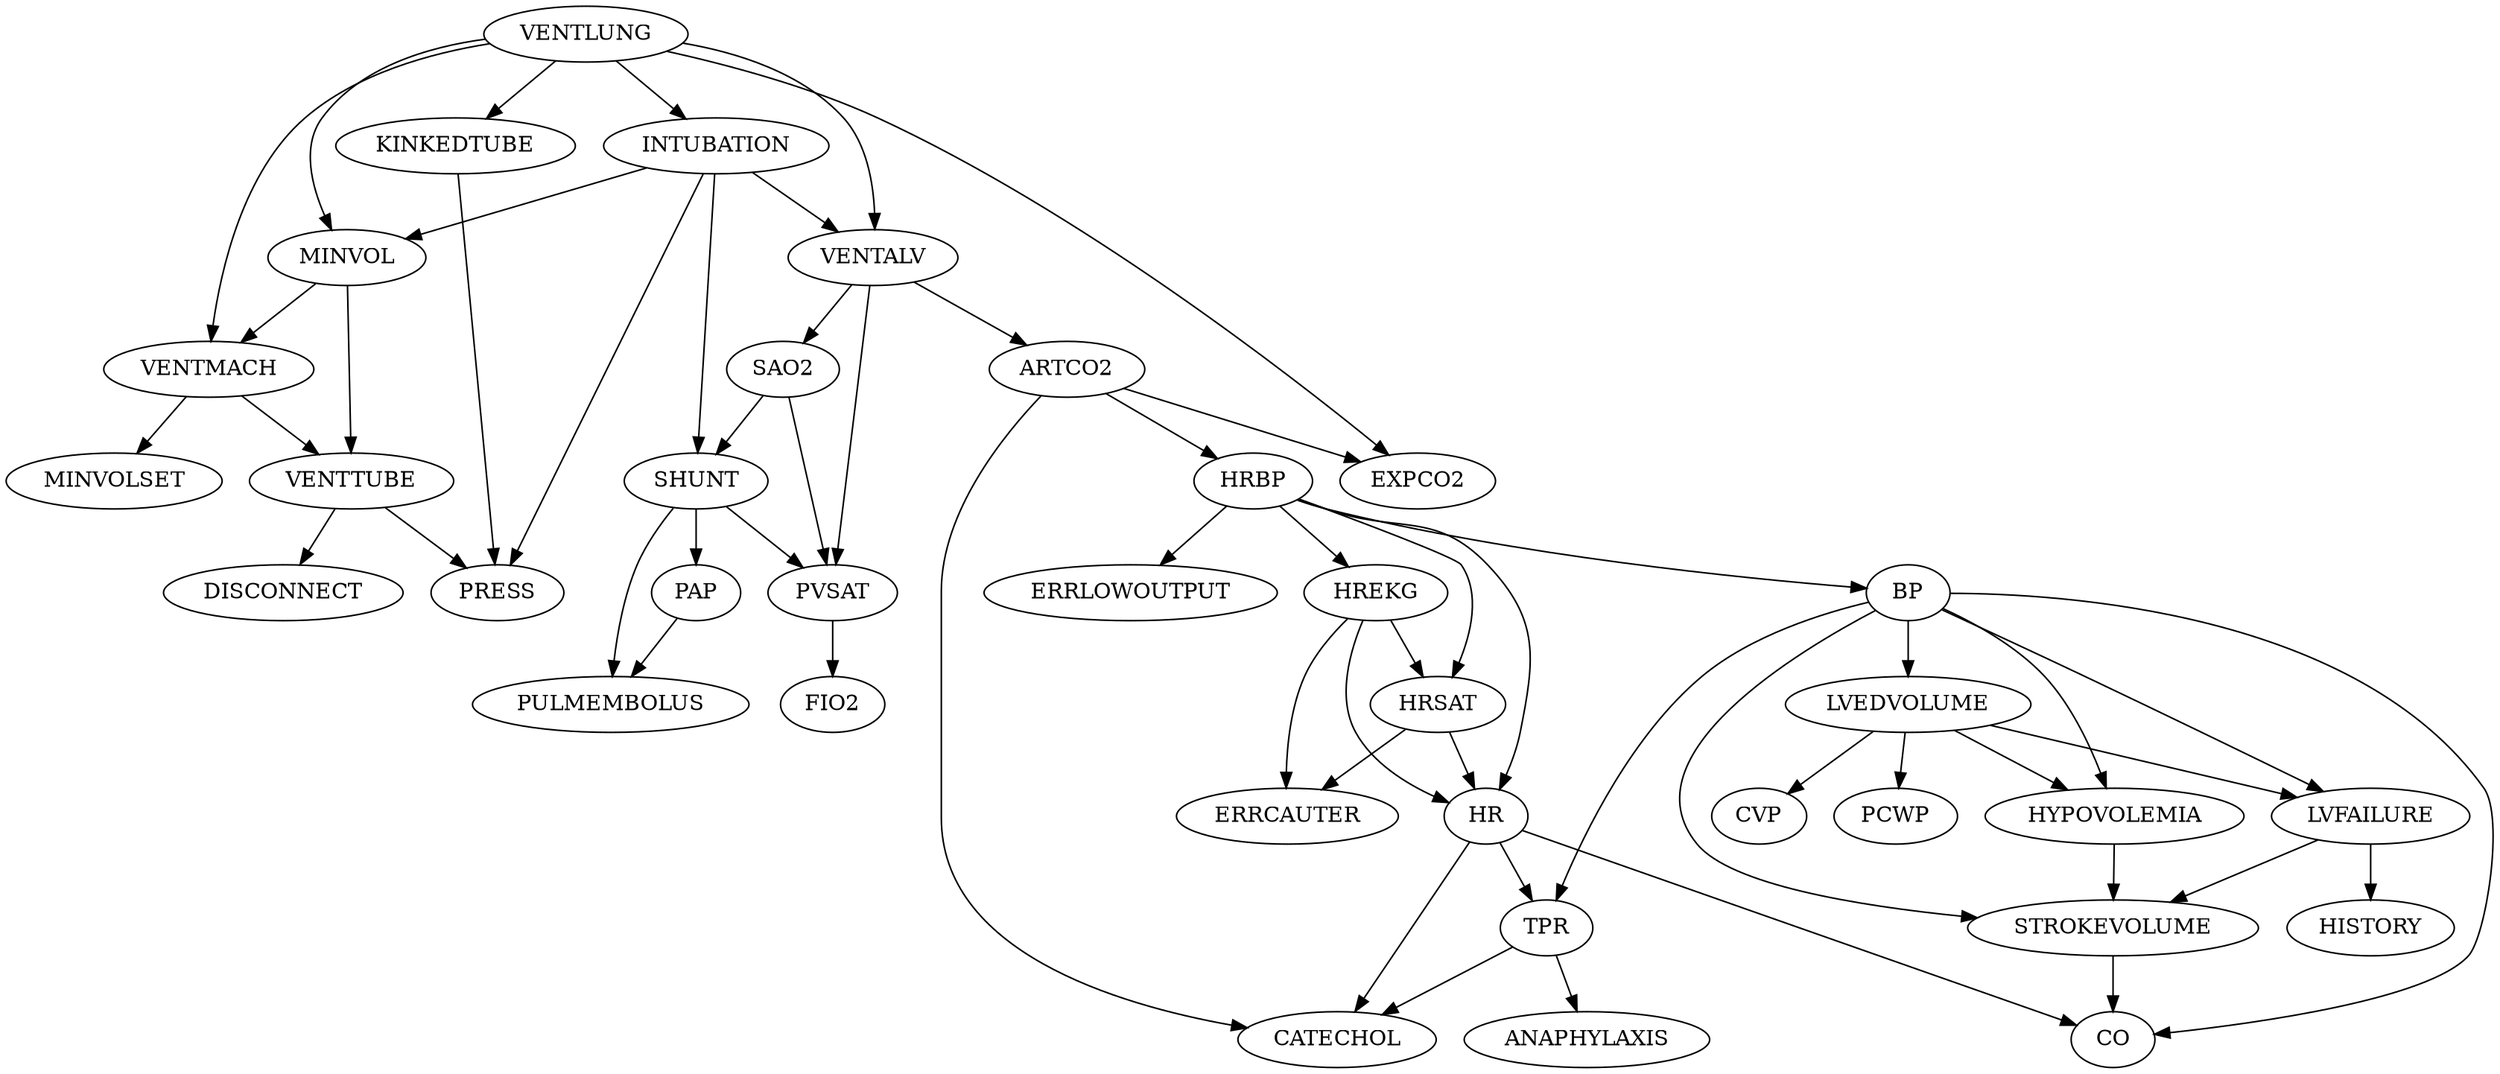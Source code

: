 digraph G {
    "KINKEDTUBE" -> "PRESS";
    "INTUBATION" -> "PRESS";
    "VENTTUBE" -> "PRESS";
    "SAO2" -> "SHUNT";
    "INTUBATION" -> "SHUNT";
    "INTUBATION" -> "MINVOL";
    "VENTLUNG" -> "MINVOL";
    "MINVOL" -> "VENTMACH";
    "VENTLUNG" -> "VENTMACH";
    "HR" -> "TPR";
    "BP" -> "TPR";
    "LVEDVOLUME" -> "PCWP";
    "MINVOL" -> "VENTTUBE";
    "VENTMACH" -> "VENTTUBE";
    "VENTLUNG" -> "KINKEDTUBE";
    "HRBP" -> "BP";
    "PAP" -> "PULMEMBOLUS";
    "SHUNT" -> "PULMEMBOLUS";
    "VENTMACH" -> "MINVOLSET";
    "VENTLUNG" -> "EXPCO2";
    "ARTCO2" -> "EXPCO2";
    "VENTALV" -> "SAO2";
    "ARTCO2" -> "HRBP";
    "HREKG" -> "ERRCAUTER";
    "HRSAT" -> "ERRCAUTER";
    "LVFAILURE" -> "HISTORY";
    "HRBP" -> "HR";
    "HREKG" -> "HR";
    "HRSAT" -> "HR";
    "BP" -> "LVEDVOLUME";
    "LVEDVOLUME" -> "LVFAILURE";
    "BP" -> "LVFAILURE";
    "VENTLUNG" -> "INTUBATION";
    "LVEDVOLUME" -> "HYPOVOLEMIA";
    "BP" -> "HYPOVOLEMIA";
    "STROKEVOLUME" -> "CO";
    "HR" -> "CO";
    "BP" -> "CO";
    "VENTTUBE" -> "DISCONNECT";
    "INTUBATION" -> "VENTALV";
    "VENTLUNG" -> "VENTALV";
    "SHUNT" -> "PAP";
    "HRBP" -> "HRSAT";
    "HREKG" -> "HRSAT";
    "HRBP" -> "ERRLOWOUTPUT";
    "LVEDVOLUME" -> "CVP";
    "SAO2" -> "PVSAT";
    "SHUNT" -> "PVSAT";
    "VENTALV" -> "PVSAT";
    "VENTALV" -> "ARTCO2";
    "TPR" -> "ANAPHYLAXIS";
    "PVSAT" -> "FIO2";
    "TPR" -> "CATECHOL";
    "ARTCO2" -> "CATECHOL";
    "HR" -> "CATECHOL";
    "HYPOVOLEMIA" -> "STROKEVOLUME";
    "LVFAILURE" -> "STROKEVOLUME";
    "BP" -> "STROKEVOLUME";
    "HRBP" -> "HREKG";
}
